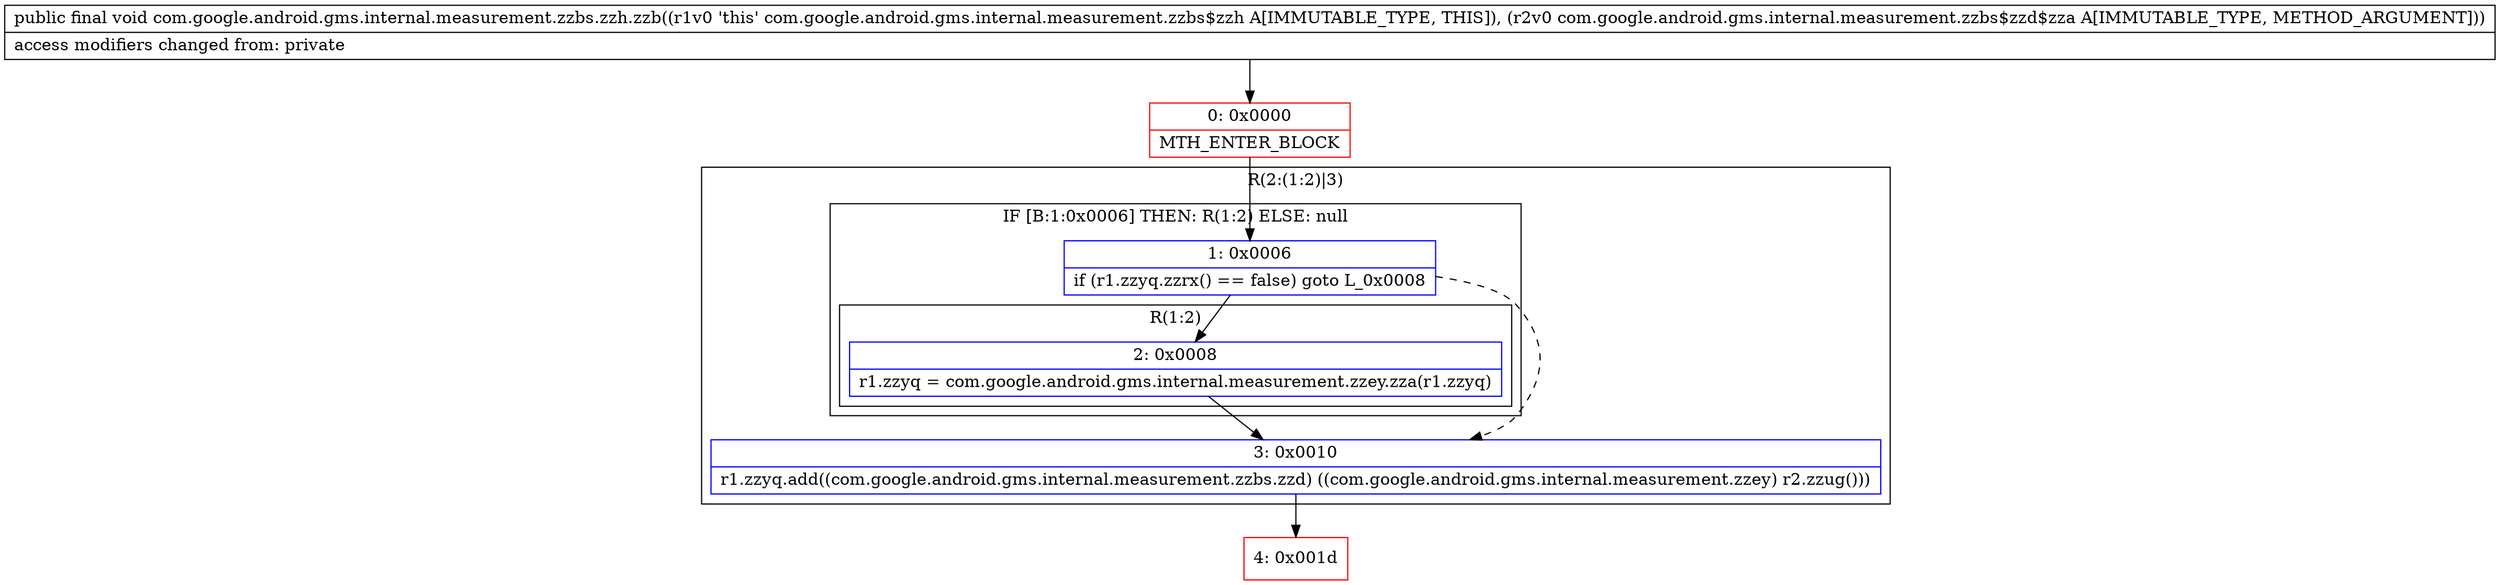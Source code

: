 digraph "CFG forcom.google.android.gms.internal.measurement.zzbs.zzh.zzb(Lcom\/google\/android\/gms\/internal\/measurement\/zzbs$zzd$zza;)V" {
subgraph cluster_Region_1309514851 {
label = "R(2:(1:2)|3)";
node [shape=record,color=blue];
subgraph cluster_IfRegion_1496936679 {
label = "IF [B:1:0x0006] THEN: R(1:2) ELSE: null";
node [shape=record,color=blue];
Node_1 [shape=record,label="{1\:\ 0x0006|if (r1.zzyq.zzrx() == false) goto L_0x0008\l}"];
subgraph cluster_Region_1862768653 {
label = "R(1:2)";
node [shape=record,color=blue];
Node_2 [shape=record,label="{2\:\ 0x0008|r1.zzyq = com.google.android.gms.internal.measurement.zzey.zza(r1.zzyq)\l}"];
}
}
Node_3 [shape=record,label="{3\:\ 0x0010|r1.zzyq.add((com.google.android.gms.internal.measurement.zzbs.zzd) ((com.google.android.gms.internal.measurement.zzey) r2.zzug()))\l}"];
}
Node_0 [shape=record,color=red,label="{0\:\ 0x0000|MTH_ENTER_BLOCK\l}"];
Node_4 [shape=record,color=red,label="{4\:\ 0x001d}"];
MethodNode[shape=record,label="{public final void com.google.android.gms.internal.measurement.zzbs.zzh.zzb((r1v0 'this' com.google.android.gms.internal.measurement.zzbs$zzh A[IMMUTABLE_TYPE, THIS]), (r2v0 com.google.android.gms.internal.measurement.zzbs$zzd$zza A[IMMUTABLE_TYPE, METHOD_ARGUMENT]))  | access modifiers changed from: private\l}"];
MethodNode -> Node_0;
Node_1 -> Node_2;
Node_1 -> Node_3[style=dashed];
Node_2 -> Node_3;
Node_3 -> Node_4;
Node_0 -> Node_1;
}

